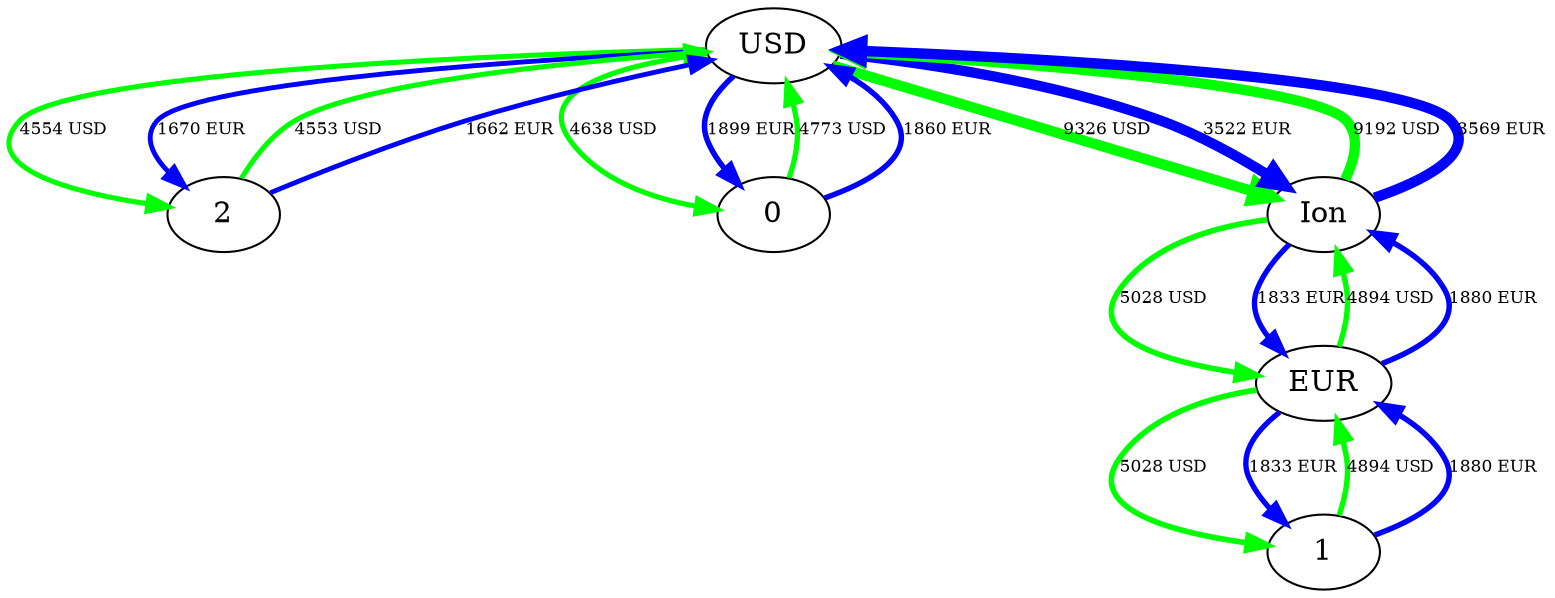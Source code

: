 digraph {
	USD -> 2 [label="4554 USD" color=green fontsize=8.0 penwidth=2.44156122668 weight="defaultdict(<type 'int'>, {'USD': 4554, 'EUR': 1670})"]
	USD -> 2 [label="1670 EUR" color=blue fontsize=8.0 penwidth=2.33959092183 weight="defaultdict(<type 'int'>, {'USD': 4554, 'EUR': 1670})"]
	USD -> 0 [label="4638 USD" color=green fontsize=8.0 penwidth=2.48659661162 weight="defaultdict(<type 'int'>, {'USD': 4638, 'EUR': 1899})"]
	USD -> 0 [label="1899 EUR" color=blue fontsize=8.0 penwidth=2.66040907817 weight="defaultdict(<type 'int'>, {'USD': 4638, 'EUR': 1899})"]
	Ion -> EUR [label="5028 USD" color=green fontsize=8.0 penwidth=2.6956894703 weight="defaultdict(<type 'int'>, {'USD': 5028, 'EUR': 1833})"]
	Ion -> EUR [label="1833 EUR" color=blue fontsize=8.0 penwidth=2.56794620342 weight="defaultdict(<type 'int'>, {'USD': 5028, 'EUR': 1833})"]
	Ion -> USD [label="9192 USD" color=green fontsize=8.0 penwidth=4.9281578383 weight="defaultdict(<type 'int'>, {'USD': 9192, 'EUR': 3569})"]
	Ion -> USD [label="3569 EUR" color=blue fontsize=8.0 penwidth=5.0 weight="defaultdict(<type 'int'>, {'USD': 9192, 'EUR': 3569})"]
	2 -> USD [label="4553 USD" color=green fontsize=8.0 penwidth=2.44102509114 weight="defaultdict(<type 'int'>, {'USD': 4553, 'EUR': 1662})"]
	2 -> USD [label="1662 EUR" color=blue fontsize=8.0 penwidth=2.32838330064 weight="defaultdict(<type 'int'>, {'USD': 4553, 'EUR': 1662})"]
	EUR -> Ion [label="4894 USD" color=green fontsize=8.0 penwidth=2.6238473086 weight="defaultdict(<type 'int'>, {'USD': 4894, 'EUR': 1880})"]
	EUR -> Ion [label="1880 EUR" color=blue fontsize=8.0 penwidth=2.63379097786 weight="defaultdict(<type 'int'>, {'USD': 4894, 'EUR': 1880})"]
	0 -> USD [label="4773 USD" color=green fontsize=8.0 penwidth=2.55897490886 weight="defaultdict(<type 'int'>, {'USD': 4773, 'EUR': 1860})"]
	0 -> USD [label="1860 EUR" color=blue fontsize=8.0 penwidth=2.60577192491 weight="defaultdict(<type 'int'>, {'USD': 4773, 'EUR': 1860})"]
	USD -> Ion [label="9326 USD" color=green fontsize=8.0 penwidth=5.0 weight="defaultdict(<type 'int'>, {'USD': 9326, 'EUR': 3522})"]
	USD -> Ion [label="3522 EUR" color=blue fontsize=8.0 penwidth=4.93415522555 weight="defaultdict(<type 'int'>, {'USD': 9326, 'EUR': 3522})"]
	1 -> EUR [label="4894 USD" color=green fontsize=8.0 penwidth=2.6238473086 weight="defaultdict(<type 'int'>, {'USD': 4894, 'EUR': 1880})"]
	1 -> EUR [label="1880 EUR" color=blue fontsize=8.0 penwidth=2.63379097786 weight="defaultdict(<type 'int'>, {'USD': 4894, 'EUR': 1880})"]
	EUR -> 1 [label="5028 USD" color=green fontsize=8.0 penwidth=2.6956894703 weight="defaultdict(<type 'int'>, {'USD': 5028, 'EUR': 1833})"]
	EUR -> 1 [label="1833 EUR" color=blue fontsize=8.0 penwidth=2.56794620342 weight="defaultdict(<type 'int'>, {'USD': 5028, 'EUR': 1833})"]
}
